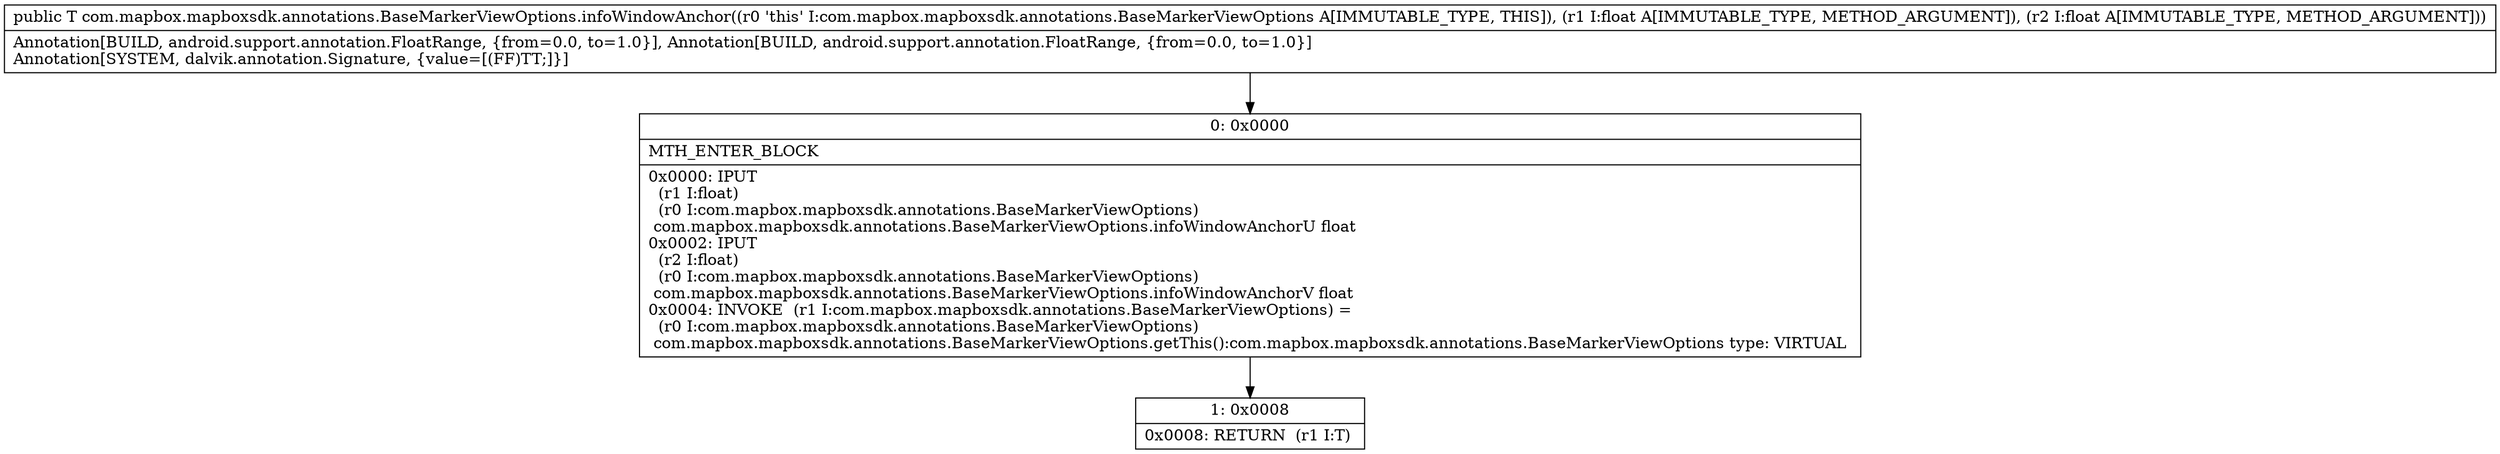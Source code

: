 digraph "CFG forcom.mapbox.mapboxsdk.annotations.BaseMarkerViewOptions.infoWindowAnchor(FF)Lcom\/mapbox\/mapboxsdk\/annotations\/BaseMarkerViewOptions;" {
Node_0 [shape=record,label="{0\:\ 0x0000|MTH_ENTER_BLOCK\l|0x0000: IPUT  \l  (r1 I:float)\l  (r0 I:com.mapbox.mapboxsdk.annotations.BaseMarkerViewOptions)\l com.mapbox.mapboxsdk.annotations.BaseMarkerViewOptions.infoWindowAnchorU float \l0x0002: IPUT  \l  (r2 I:float)\l  (r0 I:com.mapbox.mapboxsdk.annotations.BaseMarkerViewOptions)\l com.mapbox.mapboxsdk.annotations.BaseMarkerViewOptions.infoWindowAnchorV float \l0x0004: INVOKE  (r1 I:com.mapbox.mapboxsdk.annotations.BaseMarkerViewOptions) = \l  (r0 I:com.mapbox.mapboxsdk.annotations.BaseMarkerViewOptions)\l com.mapbox.mapboxsdk.annotations.BaseMarkerViewOptions.getThis():com.mapbox.mapboxsdk.annotations.BaseMarkerViewOptions type: VIRTUAL \l}"];
Node_1 [shape=record,label="{1\:\ 0x0008|0x0008: RETURN  (r1 I:T) \l}"];
MethodNode[shape=record,label="{public T com.mapbox.mapboxsdk.annotations.BaseMarkerViewOptions.infoWindowAnchor((r0 'this' I:com.mapbox.mapboxsdk.annotations.BaseMarkerViewOptions A[IMMUTABLE_TYPE, THIS]), (r1 I:float A[IMMUTABLE_TYPE, METHOD_ARGUMENT]), (r2 I:float A[IMMUTABLE_TYPE, METHOD_ARGUMENT]))  | Annotation[BUILD, android.support.annotation.FloatRange, \{from=0.0, to=1.0\}], Annotation[BUILD, android.support.annotation.FloatRange, \{from=0.0, to=1.0\}]\lAnnotation[SYSTEM, dalvik.annotation.Signature, \{value=[(FF)TT;]\}]\l}"];
MethodNode -> Node_0;
Node_0 -> Node_1;
}

